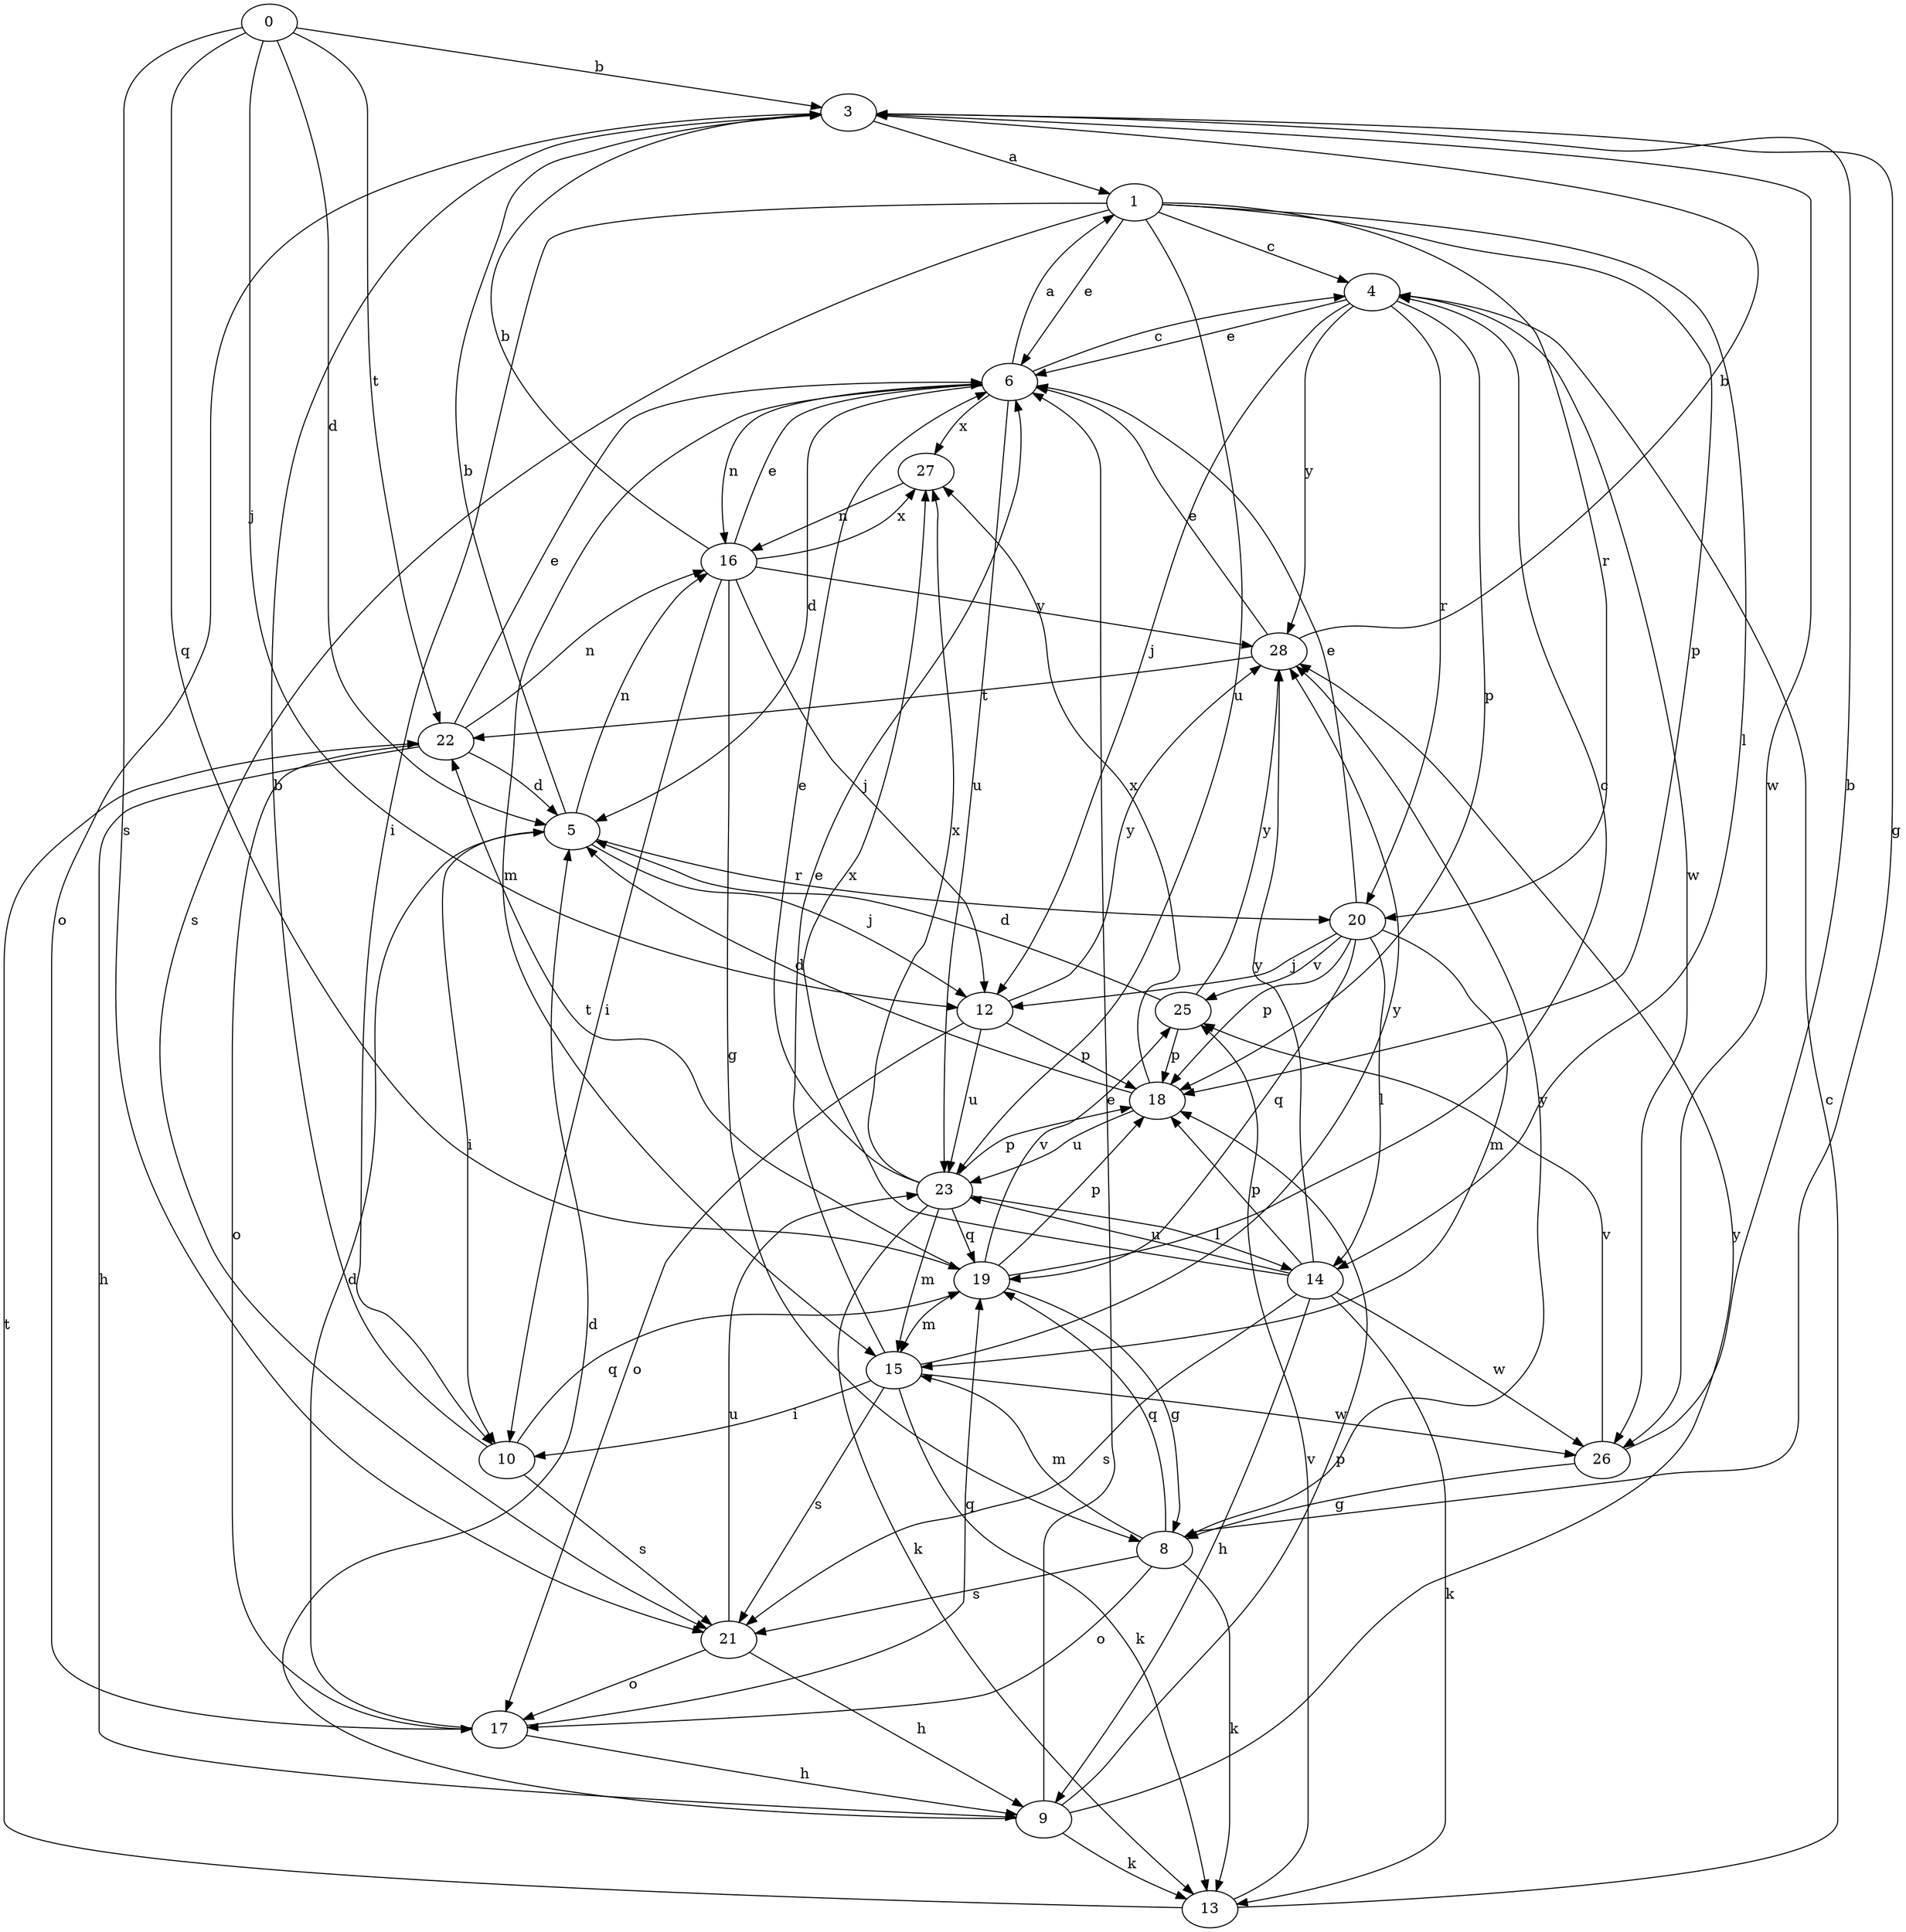 strict digraph  {
0;
1;
3;
4;
5;
6;
8;
9;
10;
12;
13;
14;
15;
16;
17;
18;
19;
20;
21;
22;
23;
25;
26;
27;
28;
0 -> 3  [label=b];
0 -> 5  [label=d];
0 -> 12  [label=j];
0 -> 19  [label=q];
0 -> 21  [label=s];
0 -> 22  [label=t];
1 -> 4  [label=c];
1 -> 6  [label=e];
1 -> 10  [label=i];
1 -> 14  [label=l];
1 -> 18  [label=p];
1 -> 20  [label=r];
1 -> 21  [label=s];
1 -> 23  [label=u];
3 -> 1  [label=a];
3 -> 8  [label=g];
3 -> 17  [label=o];
3 -> 26  [label=w];
4 -> 6  [label=e];
4 -> 12  [label=j];
4 -> 18  [label=p];
4 -> 20  [label=r];
4 -> 26  [label=w];
4 -> 28  [label=y];
5 -> 3  [label=b];
5 -> 10  [label=i];
5 -> 12  [label=j];
5 -> 16  [label=n];
5 -> 20  [label=r];
6 -> 1  [label=a];
6 -> 4  [label=c];
6 -> 5  [label=d];
6 -> 15  [label=m];
6 -> 16  [label=n];
6 -> 23  [label=u];
6 -> 27  [label=x];
8 -> 13  [label=k];
8 -> 15  [label=m];
8 -> 17  [label=o];
8 -> 19  [label=q];
8 -> 21  [label=s];
8 -> 28  [label=y];
9 -> 5  [label=d];
9 -> 6  [label=e];
9 -> 13  [label=k];
9 -> 18  [label=p];
9 -> 28  [label=y];
10 -> 3  [label=b];
10 -> 19  [label=q];
10 -> 21  [label=s];
12 -> 17  [label=o];
12 -> 18  [label=p];
12 -> 23  [label=u];
12 -> 28  [label=y];
13 -> 4  [label=c];
13 -> 22  [label=t];
13 -> 25  [label=v];
14 -> 9  [label=h];
14 -> 13  [label=k];
14 -> 18  [label=p];
14 -> 21  [label=s];
14 -> 23  [label=u];
14 -> 26  [label=w];
14 -> 27  [label=x];
14 -> 28  [label=y];
15 -> 6  [label=e];
15 -> 10  [label=i];
15 -> 13  [label=k];
15 -> 21  [label=s];
15 -> 26  [label=w];
15 -> 28  [label=y];
16 -> 3  [label=b];
16 -> 6  [label=e];
16 -> 8  [label=g];
16 -> 10  [label=i];
16 -> 12  [label=j];
16 -> 27  [label=x];
16 -> 28  [label=y];
17 -> 5  [label=d];
17 -> 9  [label=h];
17 -> 19  [label=q];
18 -> 5  [label=d];
18 -> 23  [label=u];
18 -> 27  [label=x];
19 -> 4  [label=c];
19 -> 8  [label=g];
19 -> 15  [label=m];
19 -> 18  [label=p];
19 -> 22  [label=t];
19 -> 25  [label=v];
20 -> 6  [label=e];
20 -> 12  [label=j];
20 -> 14  [label=l];
20 -> 15  [label=m];
20 -> 18  [label=p];
20 -> 19  [label=q];
20 -> 25  [label=v];
21 -> 9  [label=h];
21 -> 17  [label=o];
21 -> 23  [label=u];
22 -> 5  [label=d];
22 -> 6  [label=e];
22 -> 9  [label=h];
22 -> 16  [label=n];
22 -> 17  [label=o];
23 -> 6  [label=e];
23 -> 13  [label=k];
23 -> 14  [label=l];
23 -> 15  [label=m];
23 -> 18  [label=p];
23 -> 19  [label=q];
23 -> 27  [label=x];
25 -> 5  [label=d];
25 -> 18  [label=p];
25 -> 28  [label=y];
26 -> 3  [label=b];
26 -> 8  [label=g];
26 -> 25  [label=v];
27 -> 16  [label=n];
28 -> 3  [label=b];
28 -> 6  [label=e];
28 -> 22  [label=t];
}
